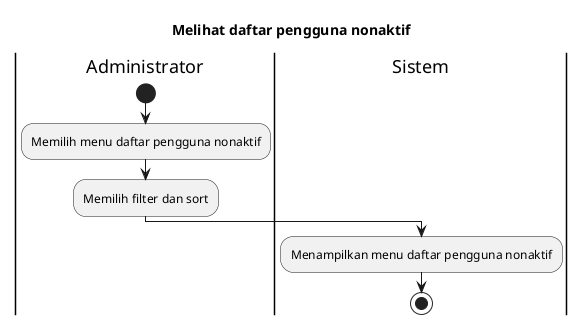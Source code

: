 @startuml Melihat daftar pengguna nonaktif
title Melihat daftar pengguna nonaktif

|Administrator|
start
:Memilih menu daftar pengguna nonaktif;
:Memilih filter dan sort;

|Sistem|
:Menampilkan menu daftar pengguna nonaktif;

stop

@enduml